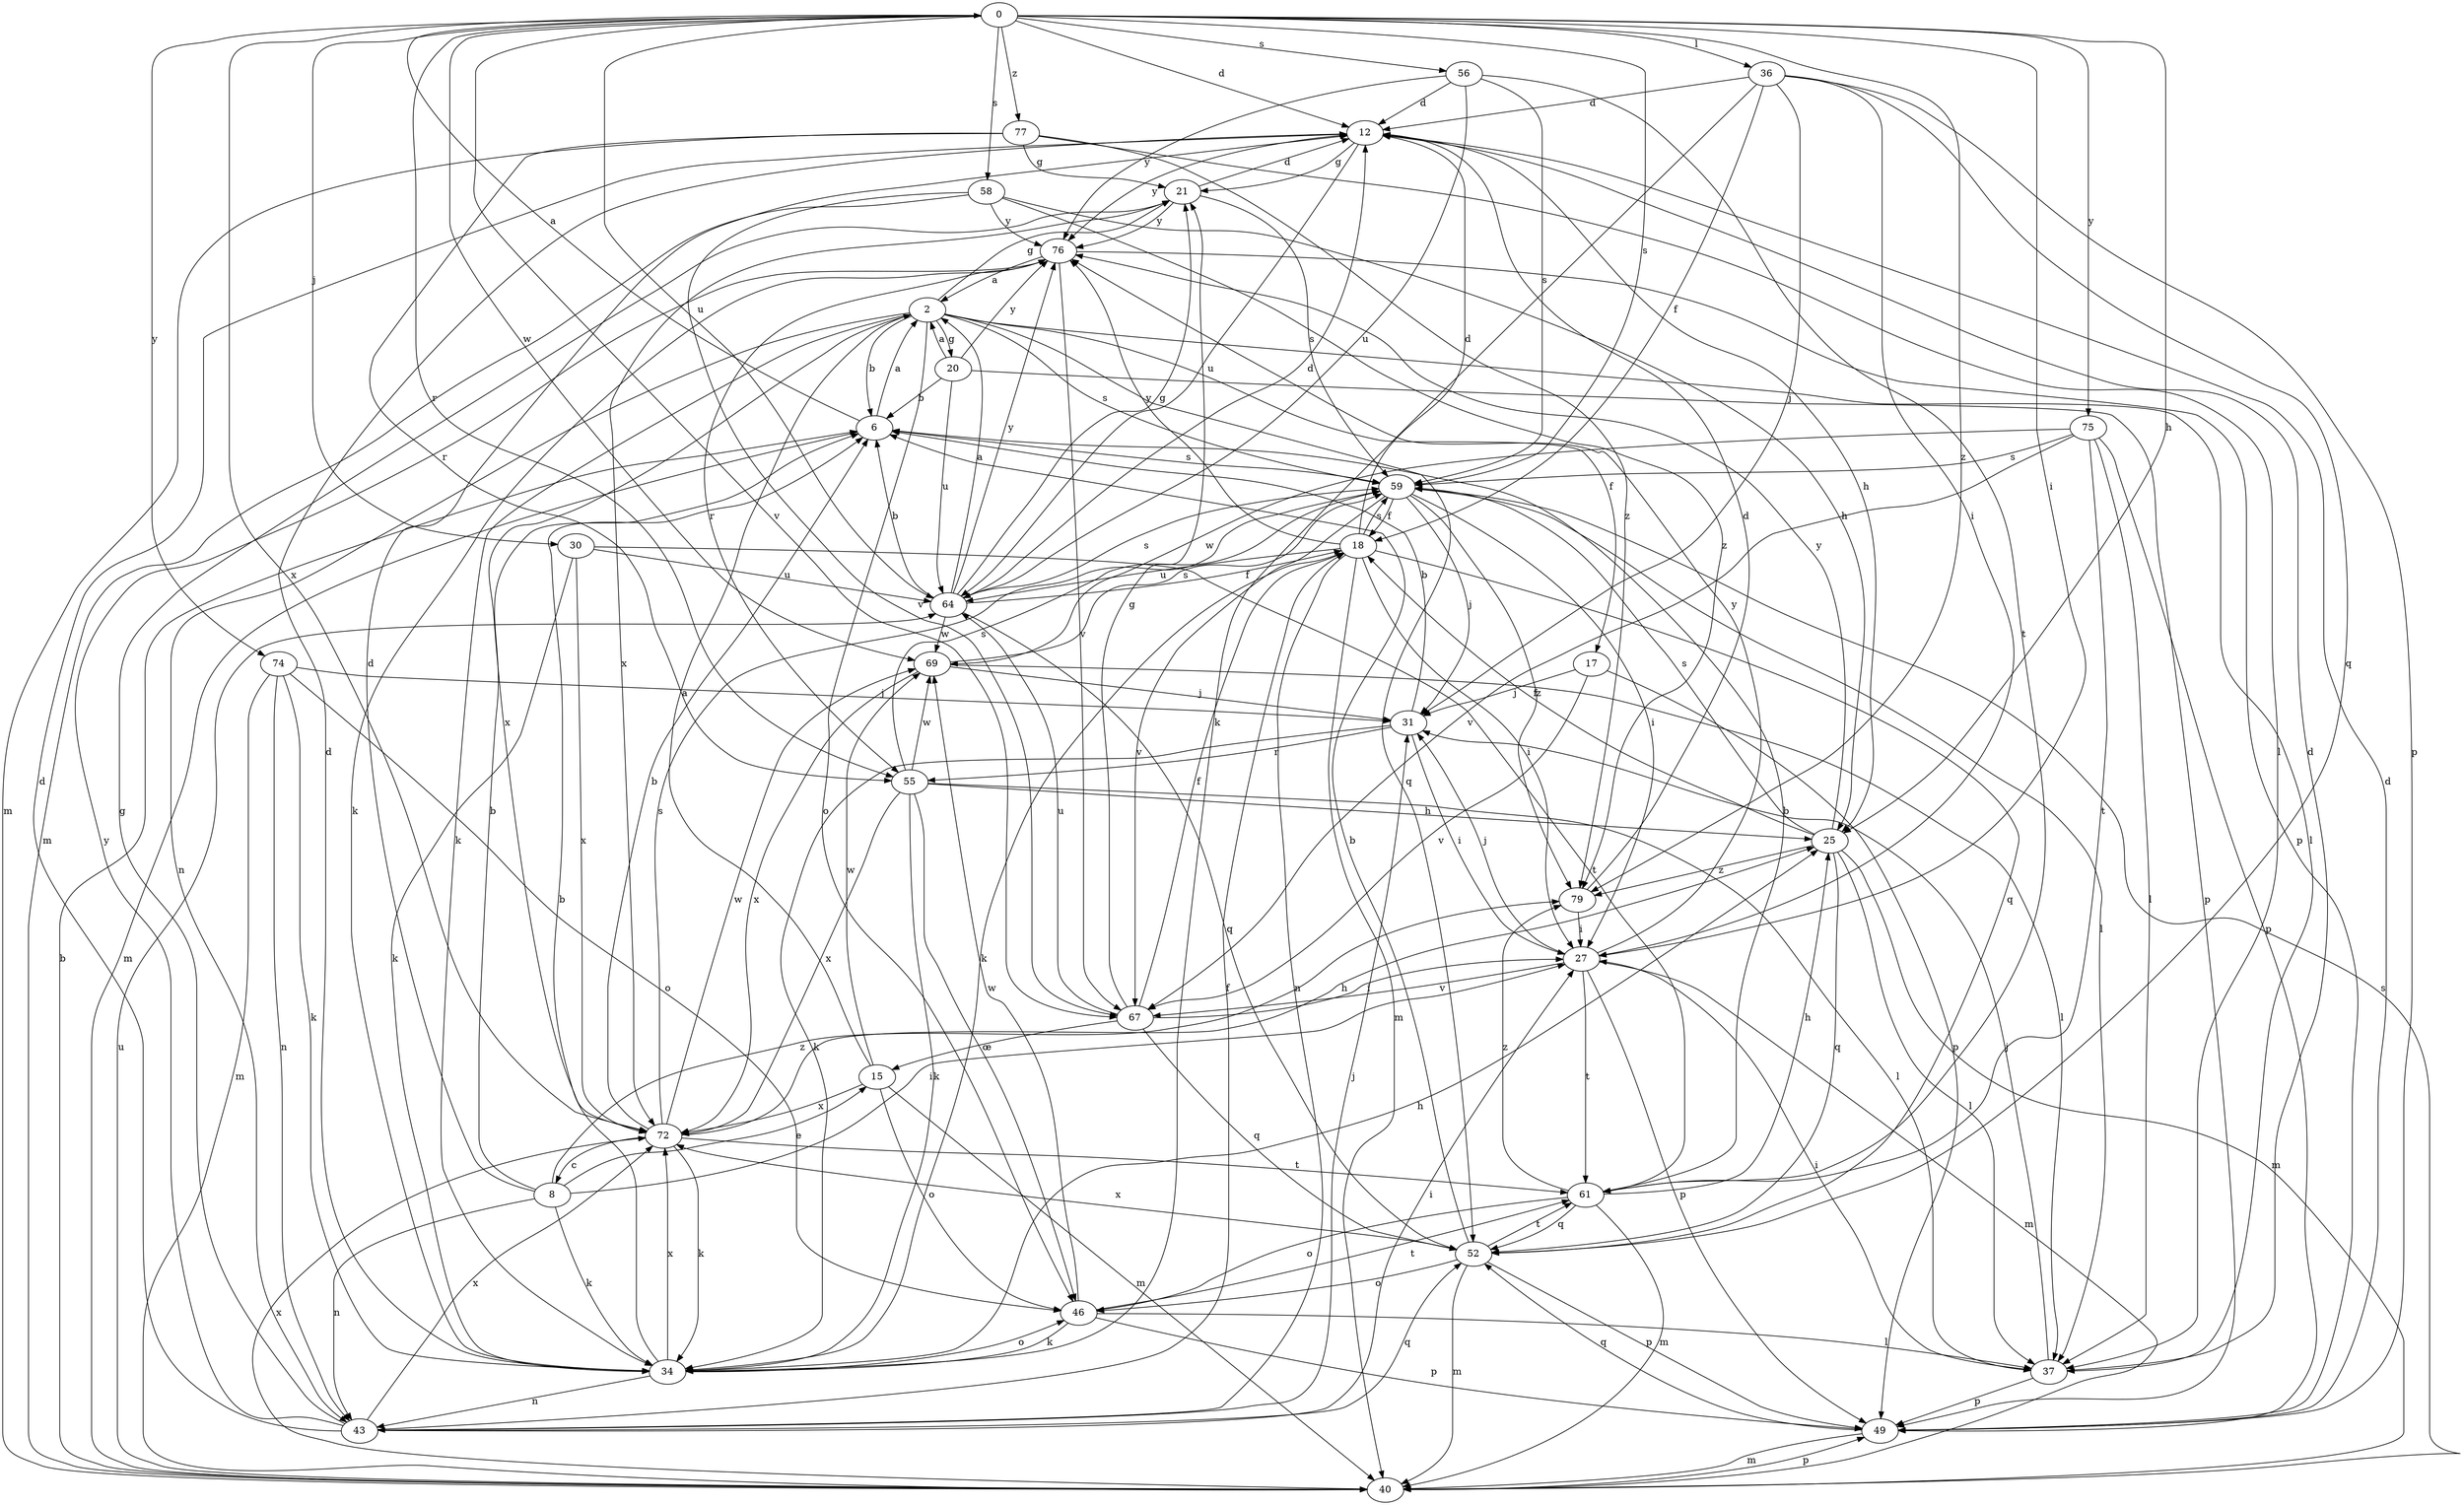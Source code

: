 strict digraph  {
0;
2;
6;
8;
12;
15;
17;
18;
20;
21;
25;
27;
30;
31;
34;
36;
37;
40;
43;
46;
49;
52;
55;
56;
58;
59;
61;
64;
67;
69;
72;
74;
75;
76;
77;
79;
0 -> 12  [label=d];
0 -> 25  [label=h];
0 -> 27  [label=i];
0 -> 30  [label=j];
0 -> 36  [label=l];
0 -> 55  [label=r];
0 -> 56  [label=s];
0 -> 58  [label=s];
0 -> 59  [label=s];
0 -> 64  [label=u];
0 -> 67  [label=v];
0 -> 69  [label=w];
0 -> 72  [label=x];
0 -> 74  [label=y];
0 -> 75  [label=y];
0 -> 77  [label=z];
0 -> 79  [label=z];
2 -> 6  [label=b];
2 -> 17  [label=f];
2 -> 20  [label=g];
2 -> 21  [label=g];
2 -> 34  [label=k];
2 -> 37  [label=l];
2 -> 43  [label=n];
2 -> 46  [label=o];
2 -> 52  [label=q];
2 -> 59  [label=s];
2 -> 72  [label=x];
6 -> 0  [label=a];
6 -> 2  [label=a];
6 -> 40  [label=m];
6 -> 59  [label=s];
8 -> 6  [label=b];
8 -> 12  [label=d];
8 -> 15  [label=e];
8 -> 27  [label=i];
8 -> 34  [label=k];
8 -> 43  [label=n];
8 -> 79  [label=z];
12 -> 21  [label=g];
12 -> 25  [label=h];
12 -> 64  [label=u];
12 -> 76  [label=y];
15 -> 2  [label=a];
15 -> 40  [label=m];
15 -> 46  [label=o];
15 -> 69  [label=w];
15 -> 72  [label=x];
17 -> 31  [label=j];
17 -> 49  [label=p];
17 -> 67  [label=v];
18 -> 12  [label=d];
18 -> 27  [label=i];
18 -> 34  [label=k];
18 -> 40  [label=m];
18 -> 43  [label=n];
18 -> 52  [label=q];
18 -> 59  [label=s];
18 -> 64  [label=u];
18 -> 76  [label=y];
20 -> 2  [label=a];
20 -> 6  [label=b];
20 -> 49  [label=p];
20 -> 64  [label=u];
20 -> 76  [label=y];
21 -> 12  [label=d];
21 -> 59  [label=s];
21 -> 72  [label=x];
21 -> 76  [label=y];
25 -> 18  [label=f];
25 -> 37  [label=l];
25 -> 40  [label=m];
25 -> 52  [label=q];
25 -> 59  [label=s];
25 -> 76  [label=y];
25 -> 79  [label=z];
27 -> 31  [label=j];
27 -> 40  [label=m];
27 -> 49  [label=p];
27 -> 61  [label=t];
27 -> 67  [label=v];
27 -> 76  [label=y];
30 -> 34  [label=k];
30 -> 61  [label=t];
30 -> 64  [label=u];
30 -> 72  [label=x];
31 -> 6  [label=b];
31 -> 27  [label=i];
31 -> 34  [label=k];
31 -> 55  [label=r];
34 -> 6  [label=b];
34 -> 12  [label=d];
34 -> 25  [label=h];
34 -> 43  [label=n];
34 -> 46  [label=o];
34 -> 72  [label=x];
36 -> 12  [label=d];
36 -> 18  [label=f];
36 -> 27  [label=i];
36 -> 31  [label=j];
36 -> 34  [label=k];
36 -> 49  [label=p];
36 -> 52  [label=q];
37 -> 12  [label=d];
37 -> 27  [label=i];
37 -> 31  [label=j];
37 -> 49  [label=p];
40 -> 6  [label=b];
40 -> 49  [label=p];
40 -> 59  [label=s];
40 -> 64  [label=u];
40 -> 72  [label=x];
43 -> 12  [label=d];
43 -> 18  [label=f];
43 -> 21  [label=g];
43 -> 27  [label=i];
43 -> 31  [label=j];
43 -> 52  [label=q];
43 -> 72  [label=x];
43 -> 76  [label=y];
46 -> 34  [label=k];
46 -> 37  [label=l];
46 -> 49  [label=p];
46 -> 61  [label=t];
46 -> 69  [label=w];
49 -> 12  [label=d];
49 -> 40  [label=m];
49 -> 52  [label=q];
52 -> 6  [label=b];
52 -> 40  [label=m];
52 -> 46  [label=o];
52 -> 49  [label=p];
52 -> 61  [label=t];
52 -> 72  [label=x];
55 -> 25  [label=h];
55 -> 34  [label=k];
55 -> 37  [label=l];
55 -> 46  [label=o];
55 -> 59  [label=s];
55 -> 69  [label=w];
55 -> 72  [label=x];
56 -> 12  [label=d];
56 -> 59  [label=s];
56 -> 61  [label=t];
56 -> 64  [label=u];
56 -> 76  [label=y];
58 -> 25  [label=h];
58 -> 40  [label=m];
58 -> 67  [label=v];
58 -> 76  [label=y];
58 -> 79  [label=z];
59 -> 18  [label=f];
59 -> 27  [label=i];
59 -> 31  [label=j];
59 -> 37  [label=l];
59 -> 67  [label=v];
59 -> 79  [label=z];
61 -> 6  [label=b];
61 -> 25  [label=h];
61 -> 40  [label=m];
61 -> 46  [label=o];
61 -> 52  [label=q];
61 -> 79  [label=z];
64 -> 2  [label=a];
64 -> 6  [label=b];
64 -> 12  [label=d];
64 -> 18  [label=f];
64 -> 21  [label=g];
64 -> 52  [label=q];
64 -> 59  [label=s];
64 -> 69  [label=w];
64 -> 76  [label=y];
67 -> 15  [label=e];
67 -> 18  [label=f];
67 -> 21  [label=g];
67 -> 27  [label=i];
67 -> 52  [label=q];
67 -> 64  [label=u];
69 -> 31  [label=j];
69 -> 37  [label=l];
69 -> 59  [label=s];
69 -> 72  [label=x];
72 -> 6  [label=b];
72 -> 8  [label=c];
72 -> 25  [label=h];
72 -> 34  [label=k];
72 -> 59  [label=s];
72 -> 61  [label=t];
72 -> 69  [label=w];
74 -> 31  [label=j];
74 -> 34  [label=k];
74 -> 40  [label=m];
74 -> 43  [label=n];
74 -> 46  [label=o];
75 -> 37  [label=l];
75 -> 49  [label=p];
75 -> 59  [label=s];
75 -> 61  [label=t];
75 -> 67  [label=v];
75 -> 69  [label=w];
76 -> 2  [label=a];
76 -> 34  [label=k];
76 -> 49  [label=p];
76 -> 55  [label=r];
76 -> 67  [label=v];
77 -> 21  [label=g];
77 -> 37  [label=l];
77 -> 40  [label=m];
77 -> 55  [label=r];
77 -> 79  [label=z];
79 -> 12  [label=d];
79 -> 27  [label=i];
}
